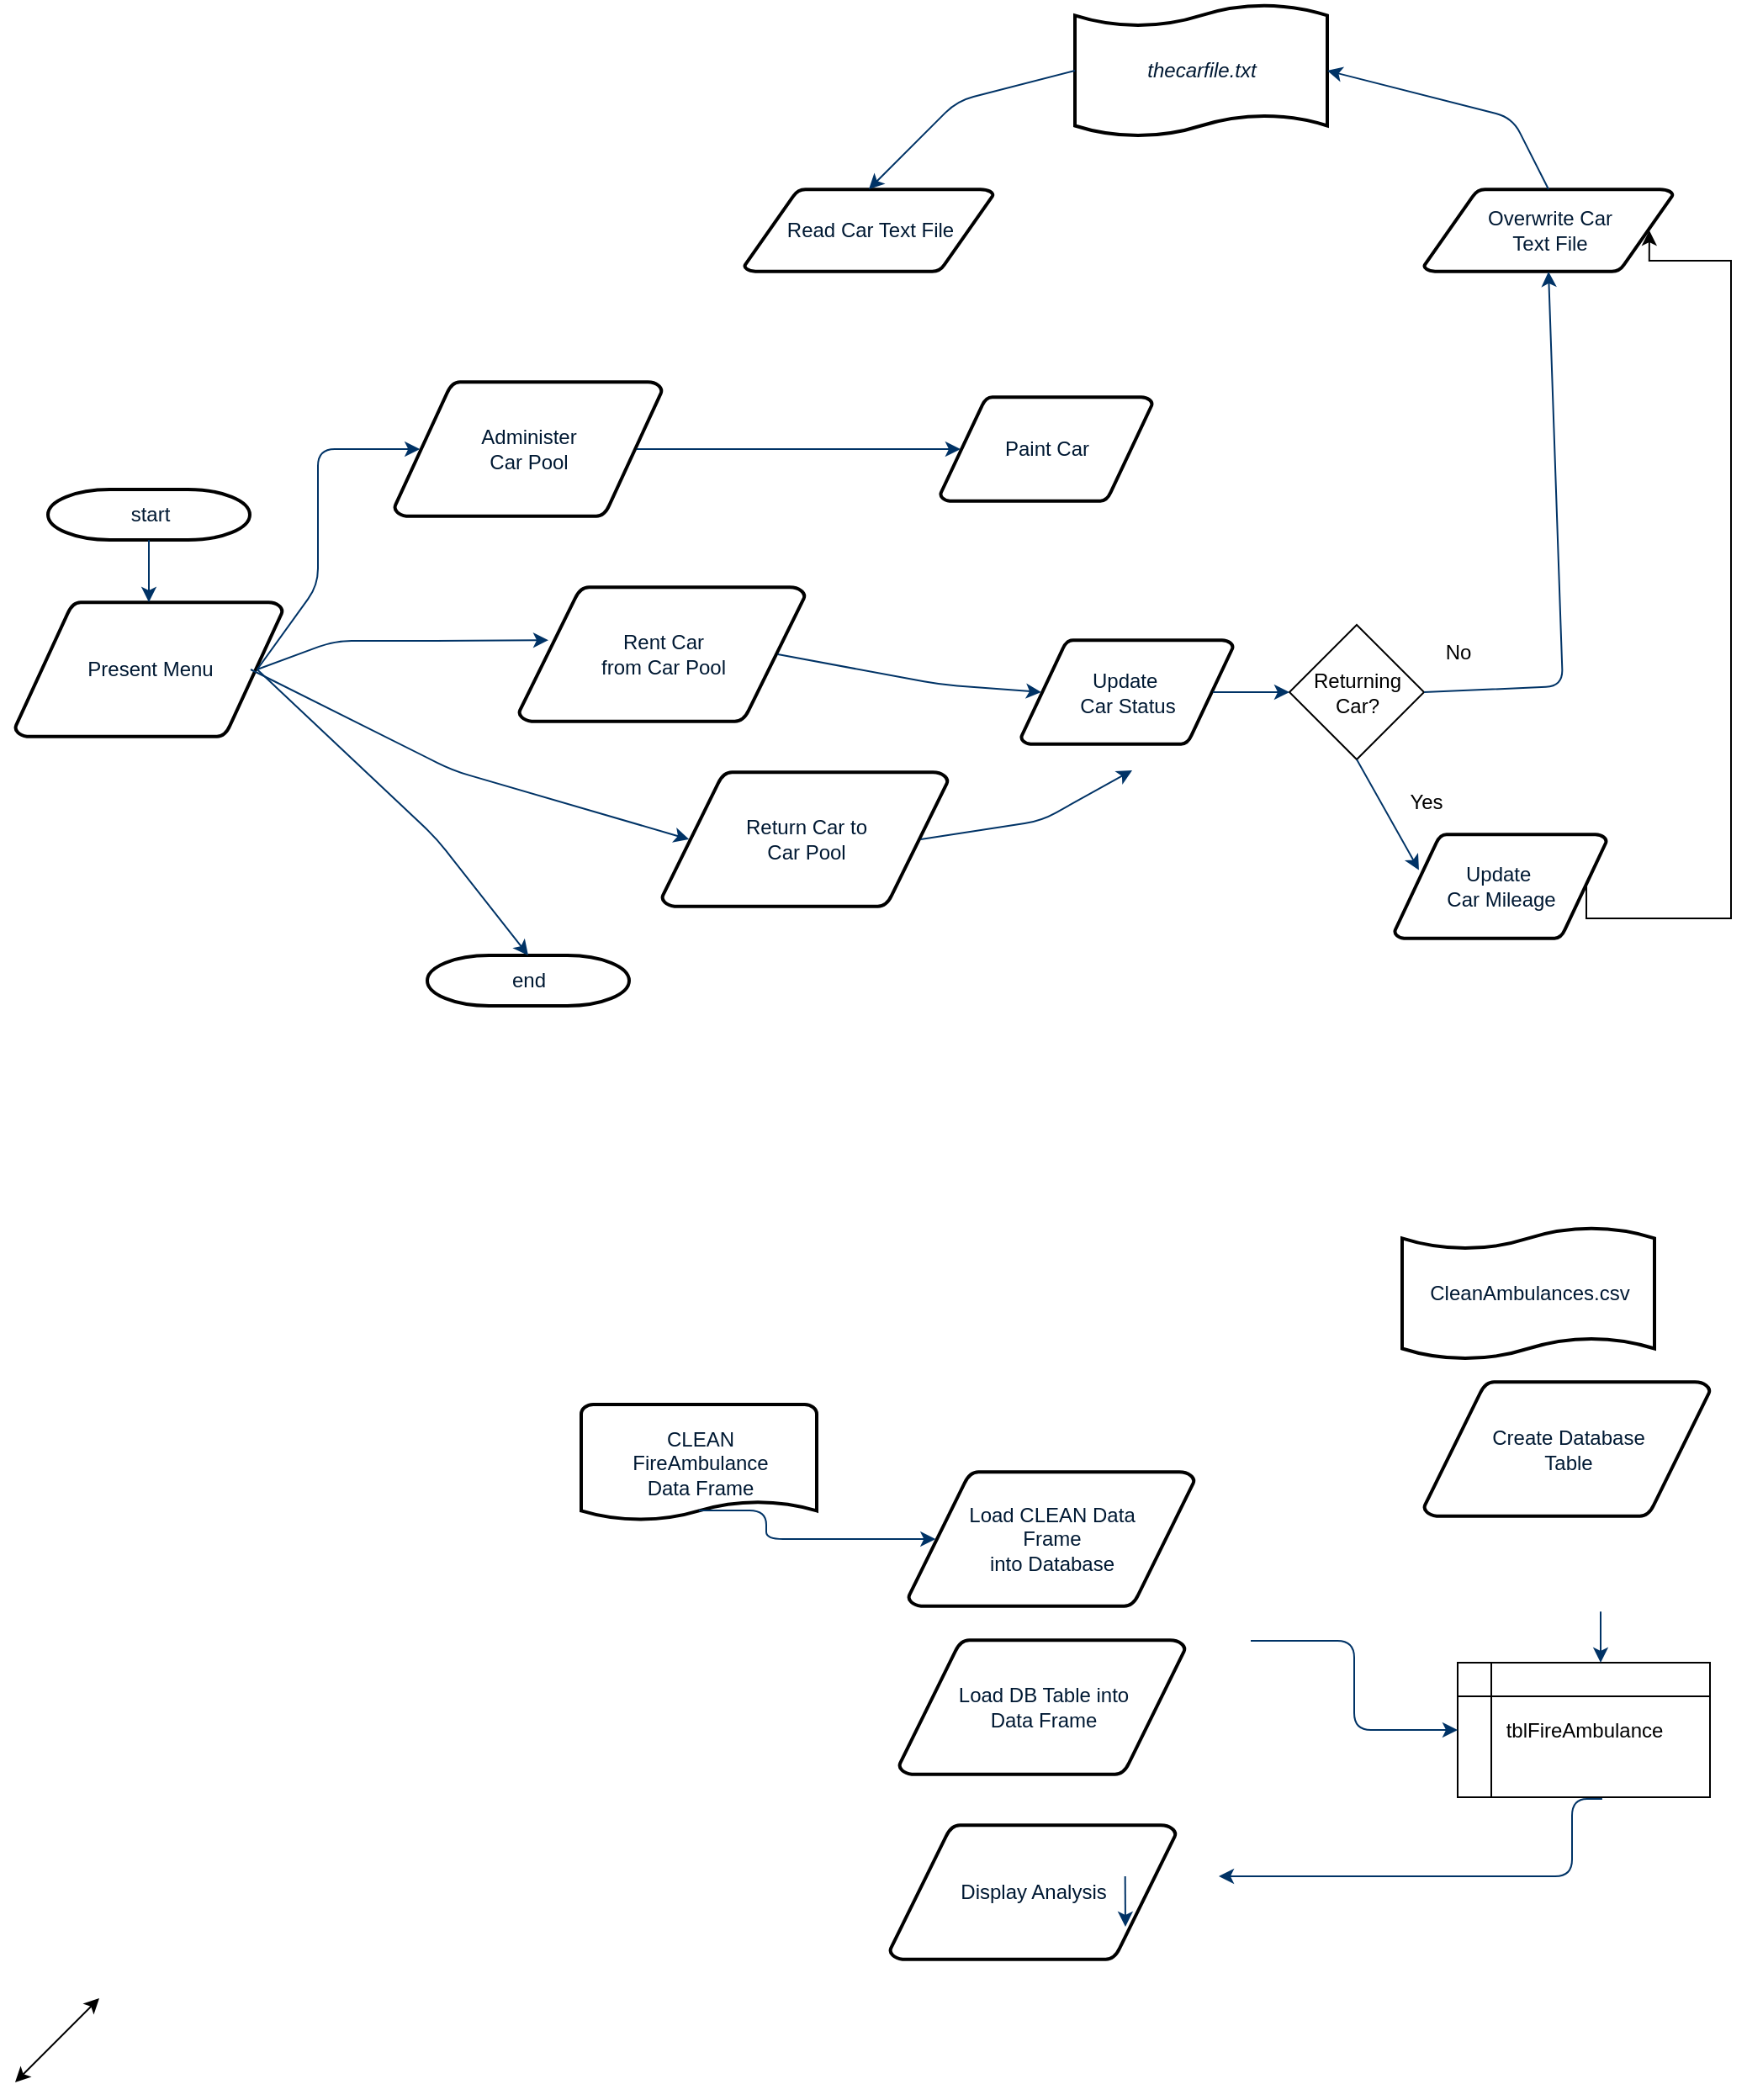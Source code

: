 <mxfile pages="1" version="11.2.8" type="github"><diagram id="6a731a19-8d31-9384-78a2-239565b7b9f0" name="Page-1"><mxGraphModel dx="1429" dy="681" grid="1" gridSize="10" guides="1" tooltips="1" connect="1" arrows="1" fold="1" page="1" pageScale="1" pageWidth="1169" pageHeight="827" background="#ffffff" math="0" shadow="0"><root><mxCell id="0"/><mxCell id="1" parent="0"/><mxCell id="2" value="start" style="shape=mxgraph.flowchart.terminator;fillColor=#FFFFFF;strokeColor=#000000;strokeWidth=2;gradientColor=none;gradientDirection=north;fontColor=#001933;fontStyle=0;html=1;" parent="1" vertex="1"><mxGeometry x="89.5" y="323" width="120" height="30" as="geometry"/></mxCell><mxCell id="4" value="Administer&lt;br&gt;Car Pool" style="shape=mxgraph.flowchart.data;fillColor=#FFFFFF;strokeColor=#000000;strokeWidth=2;gradientColor=none;gradientDirection=north;fontColor=#001933;fontStyle=0;html=1;" parent="1" vertex="1"><mxGeometry x="295.5" y="259" width="159" height="80" as="geometry"/></mxCell><mxCell id="5" value="Present Menu" style="shape=mxgraph.flowchart.data;fillColor=#FFFFFF;strokeColor=#000000;strokeWidth=2;gradientColor=none;gradientDirection=north;fontColor=#001933;fontStyle=0;html=1;" parent="1" vertex="1"><mxGeometry x="70" y="390" width="159" height="80" as="geometry"/></mxCell><mxCell id="7" style="fontColor=#001933;fontStyle=1;strokeColor=#003366;strokeWidth=1;html=1;entryX=0.5;entryY=0;entryDx=0;entryDy=0;entryPerimeter=0;" parent="1" source="2" target="5" edge="1"><mxGeometry relative="1" as="geometry"><mxPoint x="135.5" y="278" as="targetPoint"/></mxGeometry></mxCell><mxCell id="9" style="fontColor=#001933;fontStyle=1;strokeColor=#003366;strokeWidth=1;html=1;entryX=0.095;entryY=0.5;entryDx=0;entryDy=0;entryPerimeter=0;exitX=0.905;exitY=0.5;exitDx=0;exitDy=0;exitPerimeter=0;" parent="1" source="5" target="4" edge="1"><mxGeometry relative="1" as="geometry"><mxPoint x="149.5" y="491" as="targetPoint"/><Array as="points"><mxPoint x="250" y="380"/><mxPoint x="250" y="299"/></Array></mxGeometry></mxCell><mxCell id="13" value="Rent Car&lt;br&gt;from Car Pool" style="shape=mxgraph.flowchart.data;fillColor=#FFFFFF;strokeColor=#000000;strokeWidth=2;gradientColor=none;gradientDirection=north;fontColor=#001933;fontStyle=0;html=1;" parent="1" vertex="1"><mxGeometry x="369.5" y="381" width="170" height="80" as="geometry"/></mxCell><mxCell id="51" value="&lt;i&gt;thecarfile.txt&lt;/i&gt;" style="shape=mxgraph.flowchart.paper_tape;fillColor=#FFFFFF;strokeColor=#000000;strokeWidth=2;gradientColor=none;gradientDirection=north;fontColor=#001933;fontStyle=0;html=1;" parent="1" vertex="1"><mxGeometry x="700" y="33.5" width="150" height="81" as="geometry"/></mxCell><mxCell id="1CAp93Q4vnLcCinjrz1n-58" value="CleanAmbulances.csv" style="shape=mxgraph.flowchart.paper_tape;fillColor=#FFFFFF;strokeColor=#000000;strokeWidth=2;gradientColor=none;gradientDirection=north;fontColor=#001933;fontStyle=0;html=1;" parent="1" vertex="1"><mxGeometry x="894.5" y="760.5" width="150" height="81" as="geometry"/></mxCell><mxCell id="1CAp93Q4vnLcCinjrz1n-59" value="Create Database&lt;br&gt;Table" style="shape=mxgraph.flowchart.data;fillColor=#FFFFFF;strokeColor=#000000;strokeWidth=2;gradientColor=none;gradientDirection=north;fontColor=#001933;fontStyle=0;html=1;" parent="1" vertex="1"><mxGeometry x="907.5" y="853.5" width="170" height="80" as="geometry"/></mxCell><mxCell id="1CAp93Q4vnLcCinjrz1n-61" value="tblFireAmbulance" style="shape=internalStorage;whiteSpace=wrap;html=1;backgroundOutline=1;" parent="1" vertex="1"><mxGeometry x="927.5" y="1020.5" width="150" height="80" as="geometry"/></mxCell><mxCell id="1CAp93Q4vnLcCinjrz1n-62" value="" style="edgeStyle=elbowEdgeStyle;elbow=horizontal;fontColor=#001933;fontStyle=1;strokeColor=#003366;strokeWidth=1;html=1;exitX=0.5;exitY=1;exitDx=0;exitDy=0;exitPerimeter=0;" parent="1" target="1CAp93Q4vnLcCinjrz1n-61" edge="1"><mxGeometry x="397.5" y="290.5" width="100" height="100" as="geometry"><mxPoint x="1012.5" y="990.167" as="sourcePoint"/><mxPoint x="921.5" y="961.5" as="targetPoint"/></mxGeometry></mxCell><mxCell id="1CAp93Q4vnLcCinjrz1n-63" value="" style="edgeStyle=elbowEdgeStyle;elbow=horizontal;fontColor=#001933;fontStyle=1;strokeColor=#003366;strokeWidth=1;html=1;exitX=0.573;exitY=1.013;exitDx=0;exitDy=0;exitPerimeter=0;" parent="1" source="1CAp93Q4vnLcCinjrz1n-61" edge="1"><mxGeometry x="412.5" y="347.5" width="100" height="100" as="geometry"><mxPoint x="800.5" y="1177.5" as="sourcePoint"/><mxPoint x="785.5" y="1147.5" as="targetPoint"/><Array as="points"><mxPoint x="995.5" y="1127.5"/></Array></mxGeometry></mxCell><mxCell id="1CAp93Q4vnLcCinjrz1n-64" value="Load DB Table into&lt;br&gt;Data Frame" style="shape=mxgraph.flowchart.data;fillColor=#FFFFFF;strokeColor=#000000;strokeWidth=2;gradientColor=none;gradientDirection=north;fontColor=#001933;fontStyle=0;html=1;" parent="1" vertex="1"><mxGeometry x="595.5" y="1007" width="170" height="80" as="geometry"/></mxCell><mxCell id="1CAp93Q4vnLcCinjrz1n-65" value="CLEAN &lt;br&gt;FireAmbulance &lt;br&gt;Data Frame" style="shape=mxgraph.flowchart.document;fillColor=#FFFFFF;strokeColor=#000000;strokeWidth=2;gradientColor=none;gradientDirection=north;fontColor=#001933;fontStyle=0;html=1;" parent="1" vertex="1"><mxGeometry x="406.5" y="867" width="140" height="70" as="geometry"/></mxCell><mxCell id="1CAp93Q4vnLcCinjrz1n-66" value="Load CLEAN Data &lt;br&gt;Frame&lt;br&gt;into Database" style="shape=mxgraph.flowchart.data;fillColor=#FFFFFF;strokeColor=#000000;strokeWidth=2;gradientColor=none;gradientDirection=north;fontColor=#001933;fontStyle=0;html=1;" parent="1" vertex="1"><mxGeometry x="601" y="907" width="170" height="80" as="geometry"/></mxCell><mxCell id="1CAp93Q4vnLcCinjrz1n-67" value="" style="edgeStyle=elbowEdgeStyle;elbow=horizontal;fontColor=#001933;fontStyle=1;strokeColor=#003366;strokeWidth=1;html=1;exitX=0.905;exitY=0.5;exitDx=0;exitDy=0;exitPerimeter=0;" parent="1" target="1CAp93Q4vnLcCinjrz1n-61" edge="1"><mxGeometry x="407.5" y="250.5" width="100" height="100" as="geometry"><mxPoint x="804.5" y="1007.5" as="sourcePoint"/><mxPoint x="1022.5" y="1030.5" as="targetPoint"/></mxGeometry></mxCell><mxCell id="1CAp93Q4vnLcCinjrz1n-68" value="Display Analysis" style="shape=mxgraph.flowchart.data;fillColor=#FFFFFF;strokeColor=#000000;strokeWidth=2;gradientColor=none;gradientDirection=north;fontColor=#001933;fontStyle=0;html=1;" parent="1" vertex="1"><mxGeometry x="590" y="1117" width="170" height="80" as="geometry"/></mxCell><mxCell id="1CAp93Q4vnLcCinjrz1n-70" value="" style="edgeStyle=elbowEdgeStyle;elbow=horizontal;fontColor=#001933;fontStyle=1;strokeColor=#003366;strokeWidth=1;html=1;exitX=0.5;exitY=1;exitDx=0;exitDy=0;exitPerimeter=0;" parent="1" edge="1"><mxGeometry x="405.5" y="57.5" width="100" height="100" as="geometry"><mxPoint x="729.833" y="1147.5" as="sourcePoint"/><mxPoint x="729.833" y="1177.5" as="targetPoint"/></mxGeometry></mxCell><mxCell id="1CAp93Q4vnLcCinjrz1n-80" value="" style="edgeStyle=elbowEdgeStyle;elbow=horizontal;fontColor=#001933;fontStyle=1;strokeColor=#003366;strokeWidth=1;html=1;exitX=0.5;exitY=0.9;exitDx=0;exitDy=0;exitPerimeter=0;entryX=0.095;entryY=0.5;entryDx=0;entryDy=0;entryPerimeter=0;" parent="1" source="1CAp93Q4vnLcCinjrz1n-65" target="1CAp93Q4vnLcCinjrz1n-66" edge="1"><mxGeometry x="366.5" y="7" width="100" height="100" as="geometry"><mxPoint x="682.167" y="1137.667" as="sourcePoint"/><mxPoint x="682.167" y="1177" as="targetPoint"/><Array as="points"><mxPoint x="516.5" y="953"/></Array></mxGeometry></mxCell><mxCell id="K_0WH4i5EmC3qEr13GOs-52" value="Return Car to&lt;br&gt;Car Pool" style="shape=mxgraph.flowchart.data;fillColor=#FFFFFF;strokeColor=#000000;strokeWidth=2;gradientColor=none;gradientDirection=north;fontColor=#001933;fontStyle=0;html=1;" parent="1" vertex="1"><mxGeometry x="454.5" y="491" width="170" height="80" as="geometry"/></mxCell><mxCell id="K_0WH4i5EmC3qEr13GOs-53" value="end" style="shape=mxgraph.flowchart.terminator;fillColor=#FFFFFF;strokeColor=#000000;strokeWidth=2;gradientColor=none;gradientDirection=north;fontColor=#001933;fontStyle=0;html=1;" parent="1" vertex="1"><mxGeometry x="315" y="600" width="120" height="30" as="geometry"/></mxCell><mxCell id="K_0WH4i5EmC3qEr13GOs-56" value="Read Car Text File" style="shape=mxgraph.flowchart.data;fillColor=#FFFFFF;strokeColor=#000000;strokeWidth=2;gradientColor=none;gradientDirection=north;fontColor=#001933;fontStyle=0;html=1;" parent="1" vertex="1"><mxGeometry x="503.5" y="144.5" width="148" height="49" as="geometry"/></mxCell><mxCell id="K_0WH4i5EmC3qEr13GOs-57" value="Paint Car" style="shape=mxgraph.flowchart.data;fillColor=#FFFFFF;strokeColor=#000000;strokeWidth=2;gradientColor=none;gradientDirection=north;fontColor=#001933;fontStyle=0;html=1;" parent="1" vertex="1"><mxGeometry x="620" y="268" width="126" height="62" as="geometry"/></mxCell><mxCell id="K_0WH4i5EmC3qEr13GOs-58" value="Update&amp;nbsp;&lt;br&gt;Car Status" style="shape=mxgraph.flowchart.data;fillColor=#FFFFFF;strokeColor=#000000;strokeWidth=2;gradientColor=none;gradientDirection=north;fontColor=#001933;fontStyle=0;html=1;" parent="1" vertex="1"><mxGeometry x="668" y="412.5" width="126" height="62" as="geometry"/></mxCell><mxCell id="QUZaOhynlhH2RSnTmLNX-56" value="" style="edgeStyle=orthogonalEdgeStyle;rounded=0;orthogonalLoop=1;jettySize=auto;html=1;exitX=0.905;exitY=0.5;exitDx=0;exitDy=0;exitPerimeter=0;entryX=0.905;entryY=0.5;entryDx=0;entryDy=0;entryPerimeter=0;" edge="1" parent="1" source="K_0WH4i5EmC3qEr13GOs-64" target="K_0WH4i5EmC3qEr13GOs-65"><mxGeometry relative="1" as="geometry"><mxPoint x="1100" y="450" as="targetPoint"/><Array as="points"><mxPoint x="1090" y="578"/><mxPoint x="1090" y="187"/></Array></mxGeometry></mxCell><mxCell id="K_0WH4i5EmC3qEr13GOs-60" value="Yes" style="text;html=1;strokeColor=none;fillColor=none;align=center;verticalAlign=middle;whiteSpace=wrap;rounded=0;" parent="1" vertex="1"><mxGeometry x="874" y="492.5" width="70" height="33" as="geometry"/></mxCell><mxCell id="K_0WH4i5EmC3qEr13GOs-61" value="No" style="text;html=1;strokeColor=none;fillColor=none;align=center;verticalAlign=middle;whiteSpace=wrap;rounded=0;" parent="1" vertex="1"><mxGeometry x="892.5" y="403.5" width="70" height="33" as="geometry"/></mxCell><mxCell id="K_0WH4i5EmC3qEr13GOs-62" value="Returning Car?" style="rhombus;whiteSpace=wrap;html=1;" parent="1" vertex="1"><mxGeometry x="827.5" y="403.5" width="80" height="80" as="geometry"/></mxCell><mxCell id="K_0WH4i5EmC3qEr13GOs-64" value="Update&amp;nbsp;&lt;br&gt;Car Mileage" style="shape=mxgraph.flowchart.data;fillColor=#FFFFFF;strokeColor=#000000;strokeWidth=2;gradientColor=none;gradientDirection=north;fontColor=#001933;fontStyle=0;html=1;" parent="1" vertex="1"><mxGeometry x="890" y="528" width="126" height="62" as="geometry"/></mxCell><mxCell id="K_0WH4i5EmC3qEr13GOs-65" value="Overwrite Car &lt;br&gt;Text File" style="shape=mxgraph.flowchart.data;fillColor=#FFFFFF;strokeColor=#000000;strokeWidth=2;gradientColor=none;gradientDirection=north;fontColor=#001933;fontStyle=0;html=1;" parent="1" vertex="1"><mxGeometry x="907.5" y="144.5" width="148" height="49" as="geometry"/></mxCell><mxCell id="K_0WH4i5EmC3qEr13GOs-66" style="fontColor=#001933;fontStyle=1;strokeColor=#003366;strokeWidth=1;html=1;entryX=0.103;entryY=0.395;entryDx=0;entryDy=0;entryPerimeter=0;exitX=0.905;exitY=0.5;exitDx=0;exitDy=0;exitPerimeter=0;" parent="1" source="5" target="13" edge="1"><mxGeometry relative="1" as="geometry"><mxPoint x="320.605" y="309" as="targetPoint"/><mxPoint x="223.895" y="440" as="sourcePoint"/><Array as="points"><mxPoint x="260" y="413"/><mxPoint x="310" y="413"/></Array></mxGeometry></mxCell><mxCell id="K_0WH4i5EmC3qEr13GOs-67" style="fontColor=#001933;fontStyle=1;strokeColor=#003366;strokeWidth=1;html=1;entryX=0.095;entryY=0.5;entryDx=0;entryDy=0;entryPerimeter=0;" parent="1" target="K_0WH4i5EmC3qEr13GOs-52" edge="1"><mxGeometry relative="1" as="geometry"><mxPoint x="397.01" y="422.6" as="targetPoint"/><mxPoint x="210" y="430" as="sourcePoint"/><Array as="points"><mxPoint x="330" y="490"/></Array></mxGeometry></mxCell><mxCell id="K_0WH4i5EmC3qEr13GOs-68" style="fontColor=#001933;fontStyle=1;strokeColor=#003366;strokeWidth=1;html=1;entryX=0.5;entryY=0;entryDx=0;entryDy=0;entryPerimeter=0;exitX=0.905;exitY=0.5;exitDx=0;exitDy=0;exitPerimeter=0;" parent="1" source="5" target="K_0WH4i5EmC3qEr13GOs-53" edge="1"><mxGeometry relative="1" as="geometry"><mxPoint x="480.65" y="541" as="targetPoint"/><mxPoint x="220" y="440" as="sourcePoint"/><Array as="points"><mxPoint x="320" y="530"/></Array></mxGeometry></mxCell><mxCell id="K_0WH4i5EmC3qEr13GOs-69" style="fontColor=#001933;fontStyle=1;strokeColor=#003366;strokeWidth=1;html=1;entryX=0.095;entryY=0.5;entryDx=0;entryDy=0;entryPerimeter=0;exitX=0.905;exitY=0.5;exitDx=0;exitDy=0;exitPerimeter=0;" parent="1" source="4" target="K_0WH4i5EmC3qEr13GOs-57" edge="1"><mxGeometry relative="1" as="geometry"><mxPoint x="320.605" y="309" as="targetPoint"/><mxPoint x="223.895" y="440" as="sourcePoint"/><Array as="points"/></mxGeometry></mxCell><mxCell id="K_0WH4i5EmC3qEr13GOs-70" style="fontColor=#001933;fontStyle=1;strokeColor=#003366;strokeWidth=1;html=1;entryX=0.095;entryY=0.5;entryDx=0;entryDy=0;entryPerimeter=0;exitX=0.905;exitY=0.5;exitDx=0;exitDy=0;exitPerimeter=0;" parent="1" source="13" target="K_0WH4i5EmC3qEr13GOs-58" edge="1"><mxGeometry relative="1" as="geometry"><mxPoint x="531.408" y="168.71" as="targetPoint"/><mxPoint x="385" y="269" as="sourcePoint"/><Array as="points"><mxPoint x="620" y="439"/></Array></mxGeometry></mxCell><mxCell id="QUZaOhynlhH2RSnTmLNX-51" value="" style="endArrow=classic;startArrow=classic;html=1;" edge="1" parent="1"><mxGeometry width="50" height="50" relative="1" as="geometry"><mxPoint x="70" y="1270" as="sourcePoint"/><mxPoint x="120" y="1220" as="targetPoint"/></mxGeometry></mxCell><mxCell id="QUZaOhynlhH2RSnTmLNX-52" style="fontColor=#001933;fontStyle=1;strokeColor=#003366;strokeWidth=1;html=1;exitX=0.905;exitY=0.5;exitDx=0;exitDy=0;exitPerimeter=0;" edge="1" parent="1" source="K_0WH4i5EmC3qEr13GOs-52"><mxGeometry relative="1" as="geometry"><mxPoint x="734" y="490" as="targetPoint"/><mxPoint x="552.35" y="449" as="sourcePoint"/><Array as="points"><mxPoint x="680" y="520"/></Array></mxGeometry></mxCell><mxCell id="QUZaOhynlhH2RSnTmLNX-53" style="fontColor=#001933;fontStyle=1;strokeColor=#003366;strokeWidth=1;html=1;exitX=0.905;exitY=0.5;exitDx=0;exitDy=0;exitPerimeter=0;entryX=0;entryY=0.5;entryDx=0;entryDy=0;" edge="1" parent="1" source="K_0WH4i5EmC3qEr13GOs-58" target="K_0WH4i5EmC3qEr13GOs-62"><mxGeometry relative="1" as="geometry"><mxPoint x="744" y="500" as="targetPoint"/><mxPoint x="637.35" y="559" as="sourcePoint"/><Array as="points"/></mxGeometry></mxCell><mxCell id="QUZaOhynlhH2RSnTmLNX-54" style="fontColor=#001933;fontStyle=1;strokeColor=#003366;strokeWidth=1;html=1;exitX=1;exitY=0.5;exitDx=0;exitDy=0;entryX=0.5;entryY=1;entryDx=0;entryDy=0;entryPerimeter=0;" edge="1" parent="1" source="K_0WH4i5EmC3qEr13GOs-62" target="K_0WH4i5EmC3qEr13GOs-65"><mxGeometry relative="1" as="geometry"><mxPoint x="856.5" y="471.5" as="targetPoint"/><mxPoint x="811.03" y="471.5" as="sourcePoint"/><Array as="points"><mxPoint x="990" y="440"/></Array></mxGeometry></mxCell><mxCell id="QUZaOhynlhH2RSnTmLNX-57" style="fontColor=#001933;fontStyle=1;strokeColor=#003366;strokeWidth=1;html=1;exitX=0.5;exitY=1;exitDx=0;exitDy=0;entryX=0.115;entryY=0.343;entryDx=0;entryDy=0;entryPerimeter=0;" edge="1" parent="1" source="K_0WH4i5EmC3qEr13GOs-62" target="K_0WH4i5EmC3qEr13GOs-64"><mxGeometry relative="1" as="geometry"><mxPoint x="856.5" y="471.5" as="targetPoint"/><mxPoint x="811.03" y="471.5" as="sourcePoint"/><Array as="points"/></mxGeometry></mxCell><mxCell id="QUZaOhynlhH2RSnTmLNX-58" style="fontColor=#001933;fontStyle=1;strokeColor=#003366;strokeWidth=1;html=1;exitX=0;exitY=0.5;exitDx=0;exitDy=0;entryX=0.5;entryY=0;entryDx=0;entryDy=0;entryPerimeter=0;exitPerimeter=0;" edge="1" parent="1" source="51" target="K_0WH4i5EmC3qEr13GOs-56"><mxGeometry relative="1" as="geometry"><mxPoint x="1010.5" y="221.5" as="targetPoint"/><mxPoint x="936.5" y="471.5" as="sourcePoint"/><Array as="points"><mxPoint x="630" y="92"/></Array></mxGeometry></mxCell><mxCell id="QUZaOhynlhH2RSnTmLNX-59" style="fontColor=#001933;fontStyle=1;strokeColor=#003366;strokeWidth=1;html=1;exitX=0.5;exitY=0;exitDx=0;exitDy=0;entryX=1;entryY=0.5;entryDx=0;entryDy=0;entryPerimeter=0;exitPerimeter=0;" edge="1" parent="1" source="K_0WH4i5EmC3qEr13GOs-65" target="51"><mxGeometry relative="1" as="geometry"><mxPoint x="606.5" y="172.5" as="targetPoint"/><mxPoint x="729" y="102" as="sourcePoint"/><Array as="points"><mxPoint x="960" y="102"/></Array></mxGeometry></mxCell></root></mxGraphModel></diagram></mxfile>